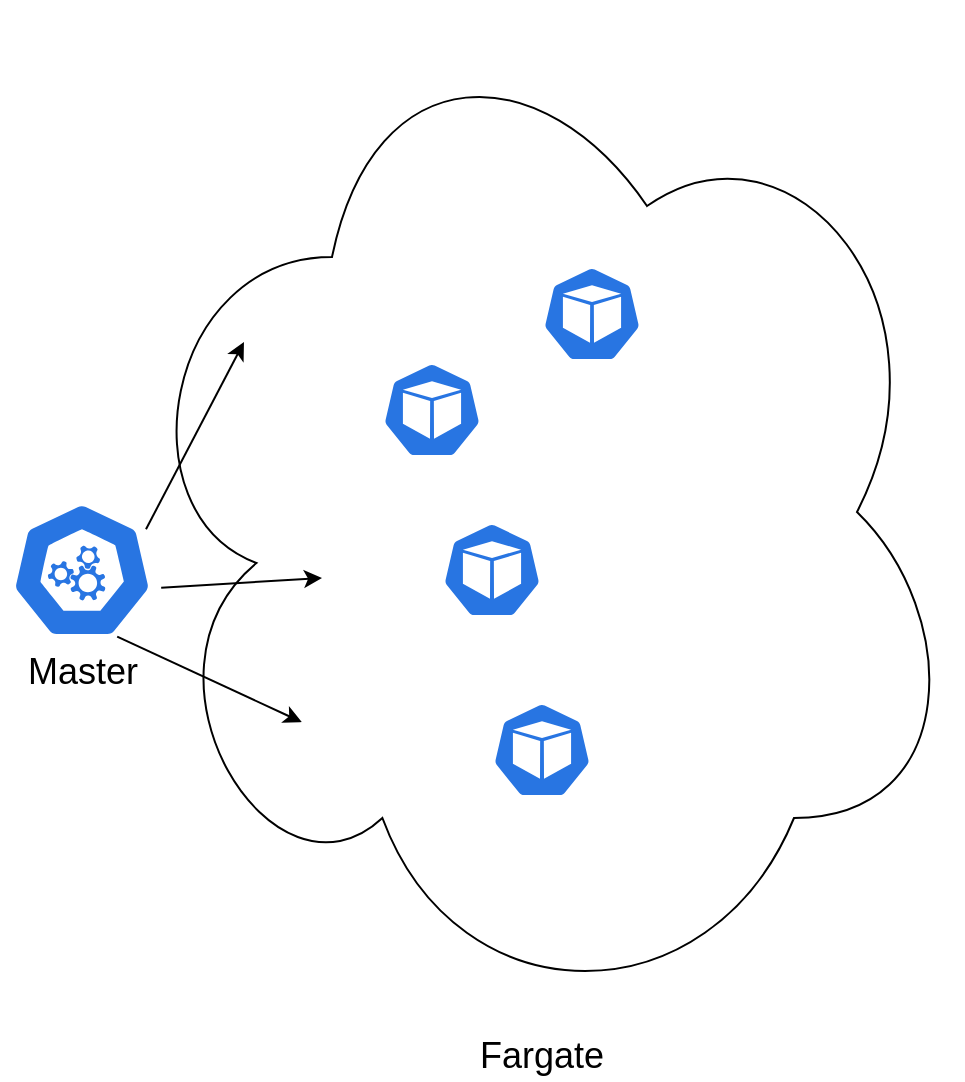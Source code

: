 <mxfile version="13.0.3" type="device"><diagram id="Ra3hwL7CDmKuAcC6CvFV" name="Page-1"><mxGraphModel dx="1106" dy="846" grid="1" gridSize="10" guides="1" tooltips="1" connect="1" arrows="1" fold="1" page="1" pageScale="1" pageWidth="850" pageHeight="1100" math="0" shadow="0"><root><mxCell id="0"/><mxCell id="1" parent="0"/><mxCell id="ZgDtzMJ-Y2Y_tLdf0IlU-2" value="Fargate" style="ellipse;shape=cloud;whiteSpace=wrap;html=1;fontSize=18;labelPosition=center;verticalLabelPosition=bottom;align=center;verticalAlign=top;fillColor=none;" vertex="1" parent="1"><mxGeometry x="90" y="20" width="420" height="510" as="geometry"/></mxCell><mxCell id="ifSUXtnlsLgihJ0WsSa5-4" value="Master" style="html=1;dashed=0;whitespace=wrap;fillColor=#2875E2;strokeColor=#ffffff;points=[[0.005,0.63,0],[0.1,0.2,0],[0.9,0.2,0],[0.5,0,0],[0.995,0.63,0],[0.72,0.99,0],[0.5,1,0],[0.28,0.99,0]];shape=mxgraph.kubernetes.icon;prIcon=master;labelPosition=center;verticalLabelPosition=bottom;align=center;verticalAlign=top;fontSize=18;" parent="1" vertex="1"><mxGeometry x="30" y="270" width="80" height="68" as="geometry"/></mxCell><mxCell id="ifSUXtnlsLgihJ0WsSa5-5" value="" style="html=1;dashed=0;whitespace=wrap;fillColor=#2875E2;strokeColor=#ffffff;points=[[0.005,0.63,0],[0.1,0.2,0],[0.9,0.2,0],[0.5,0,0],[0.995,0.63,0],[0.72,0.99,0],[0.5,1,0],[0.28,0.99,0]];shape=mxgraph.kubernetes.icon;prIcon=pod" parent="1" vertex="1"><mxGeometry x="220" y="200" width="50" height="48" as="geometry"/></mxCell><mxCell id="ifSUXtnlsLgihJ0WsSa5-6" value="" style="html=1;dashed=0;whitespace=wrap;fillColor=#2875E2;strokeColor=#ffffff;points=[[0.005,0.63,0],[0.1,0.2,0],[0.9,0.2,0],[0.5,0,0],[0.995,0.63,0],[0.72,0.99,0],[0.5,1,0],[0.28,0.99,0]];shape=mxgraph.kubernetes.icon;prIcon=pod" parent="1" vertex="1"><mxGeometry x="300" y="152" width="50" height="48" as="geometry"/></mxCell><mxCell id="ifSUXtnlsLgihJ0WsSa5-7" value="" style="html=1;dashed=0;whitespace=wrap;fillColor=#2875E2;strokeColor=#ffffff;points=[[0.005,0.63,0],[0.1,0.2,0],[0.9,0.2,0],[0.5,0,0],[0.995,0.63,0],[0.72,0.99,0],[0.5,1,0],[0.28,0.99,0]];shape=mxgraph.kubernetes.icon;prIcon=pod" parent="1" vertex="1"><mxGeometry x="250" y="280" width="50" height="48" as="geometry"/></mxCell><mxCell id="ifSUXtnlsLgihJ0WsSa5-8" value="" style="html=1;dashed=0;whitespace=wrap;fillColor=#2875E2;strokeColor=#ffffff;points=[[0.005,0.63,0],[0.1,0.2,0],[0.9,0.2,0],[0.5,0,0],[0.995,0.63,0],[0.72,0.99,0],[0.5,1,0],[0.28,0.99,0]];shape=mxgraph.kubernetes.icon;prIcon=pod" parent="1" vertex="1"><mxGeometry x="275" y="370" width="50" height="48" as="geometry"/></mxCell><mxCell id="ifSUXtnlsLgihJ0WsSa5-9" value="" style="endArrow=classic;html=1;exitX=0.9;exitY=0.2;exitDx=0;exitDy=0;exitPerimeter=0;" parent="1" source="ifSUXtnlsLgihJ0WsSa5-4" edge="1"><mxGeometry width="50" height="50" relative="1" as="geometry"><mxPoint x="400" y="460" as="sourcePoint"/><mxPoint x="150.984" y="190" as="targetPoint"/></mxGeometry></mxCell><mxCell id="ifSUXtnlsLgihJ0WsSa5-10" value="" style="endArrow=classic;html=1;exitX=0.995;exitY=0.63;exitDx=0;exitDy=0;exitPerimeter=0;" parent="1" source="ifSUXtnlsLgihJ0WsSa5-4" edge="1"><mxGeometry width="50" height="50" relative="1" as="geometry"><mxPoint x="80" y="330" as="sourcePoint"/><mxPoint x="190" y="307.952" as="targetPoint"/></mxGeometry></mxCell><mxCell id="ifSUXtnlsLgihJ0WsSa5-11" value="" style="endArrow=classic;html=1;exitX=0.72;exitY=0.99;exitDx=0;exitDy=0;exitPerimeter=0;entryX=0.214;entryY=0.706;entryDx=0;entryDy=0;entryPerimeter=0;" parent="1" source="ifSUXtnlsLgihJ0WsSa5-4" target="ZgDtzMJ-Y2Y_tLdf0IlU-2" edge="1"><mxGeometry width="50" height="50" relative="1" as="geometry"><mxPoint x="400" y="460" as="sourcePoint"/><mxPoint x="88" y="480" as="targetPoint"/></mxGeometry></mxCell></root></mxGraphModel></diagram></mxfile>